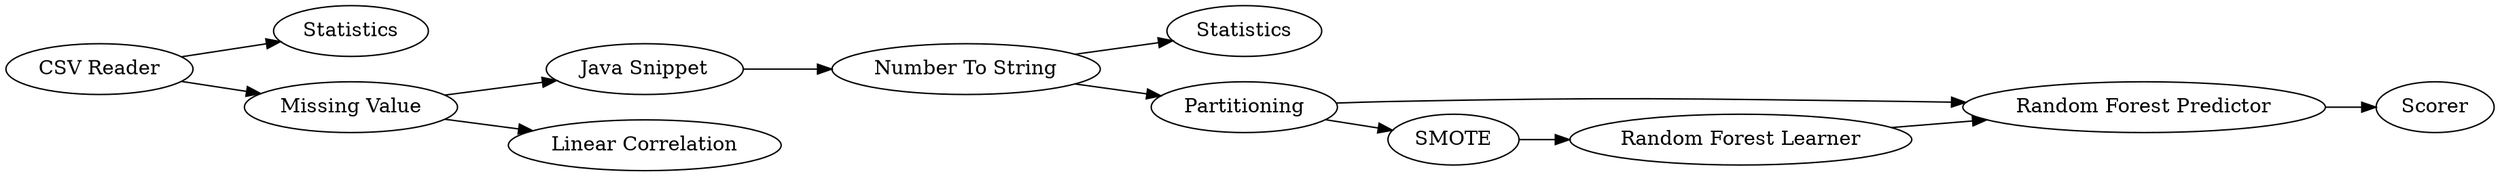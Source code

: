 digraph {
	"4273436814048960984_4" [label="Java Snippet"]
	"4273436814048960984_22" [label=Scorer]
	"4273436814048960984_18" [label=Statistics]
	"4273436814048960984_21" [label="Linear Correlation"]
	"4273436814048960984_17" [label="Random Forest Predictor"]
	"4273436814048960984_15" [label="CSV Reader"]
	"4273436814048960984_5" [label=SMOTE]
	"4273436814048960984_19" [label=Statistics]
	"4273436814048960984_9" [label=Partitioning]
	"4273436814048960984_3" [label="Missing Value"]
	"4273436814048960984_20" [label="Number To String"]
	"4273436814048960984_16" [label="Random Forest Learner"]
	"4273436814048960984_15" -> "4273436814048960984_19"
	"4273436814048960984_16" -> "4273436814048960984_17"
	"4273436814048960984_20" -> "4273436814048960984_9"
	"4273436814048960984_20" -> "4273436814048960984_18"
	"4273436814048960984_9" -> "4273436814048960984_17"
	"4273436814048960984_3" -> "4273436814048960984_4"
	"4273436814048960984_3" -> "4273436814048960984_21"
	"4273436814048960984_4" -> "4273436814048960984_20"
	"4273436814048960984_17" -> "4273436814048960984_22"
	"4273436814048960984_9" -> "4273436814048960984_5"
	"4273436814048960984_5" -> "4273436814048960984_16"
	"4273436814048960984_15" -> "4273436814048960984_3"
	rankdir=LR
}
